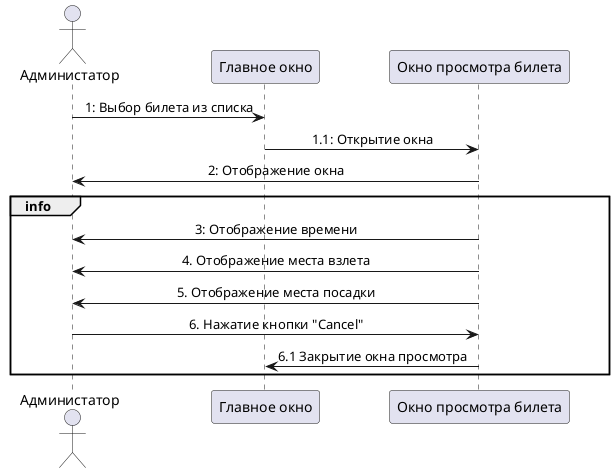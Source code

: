 @startuml
'https://plantuml.com/sequence-diagram
skinparam sequence{
ParticipantPadding 30
MessageAlign center
}

Actor Администатор as Admin
participant "Главное окно" as mainWindow
participant "Окно просмотра билета" as itemWindow

Admin -> mainWindow: 1: Выбор билета из списка
mainWindow -> itemWindow: 1.1: Открытие окна
itemWindow -> Admin: 2: Отображение окна

group info
itemWindow -> Admin: 3: Отображение времени
itemWindow -> Admin: 4. Отображение места взлета
itemWindow -> Admin: 5. Отображение места посадки
Admin -> itemWindow: 6. Нажатие кнопки "Cancel"
itemWindow -> mainWindow: 6.1 Закрытие окна просмотра
end

@enduml